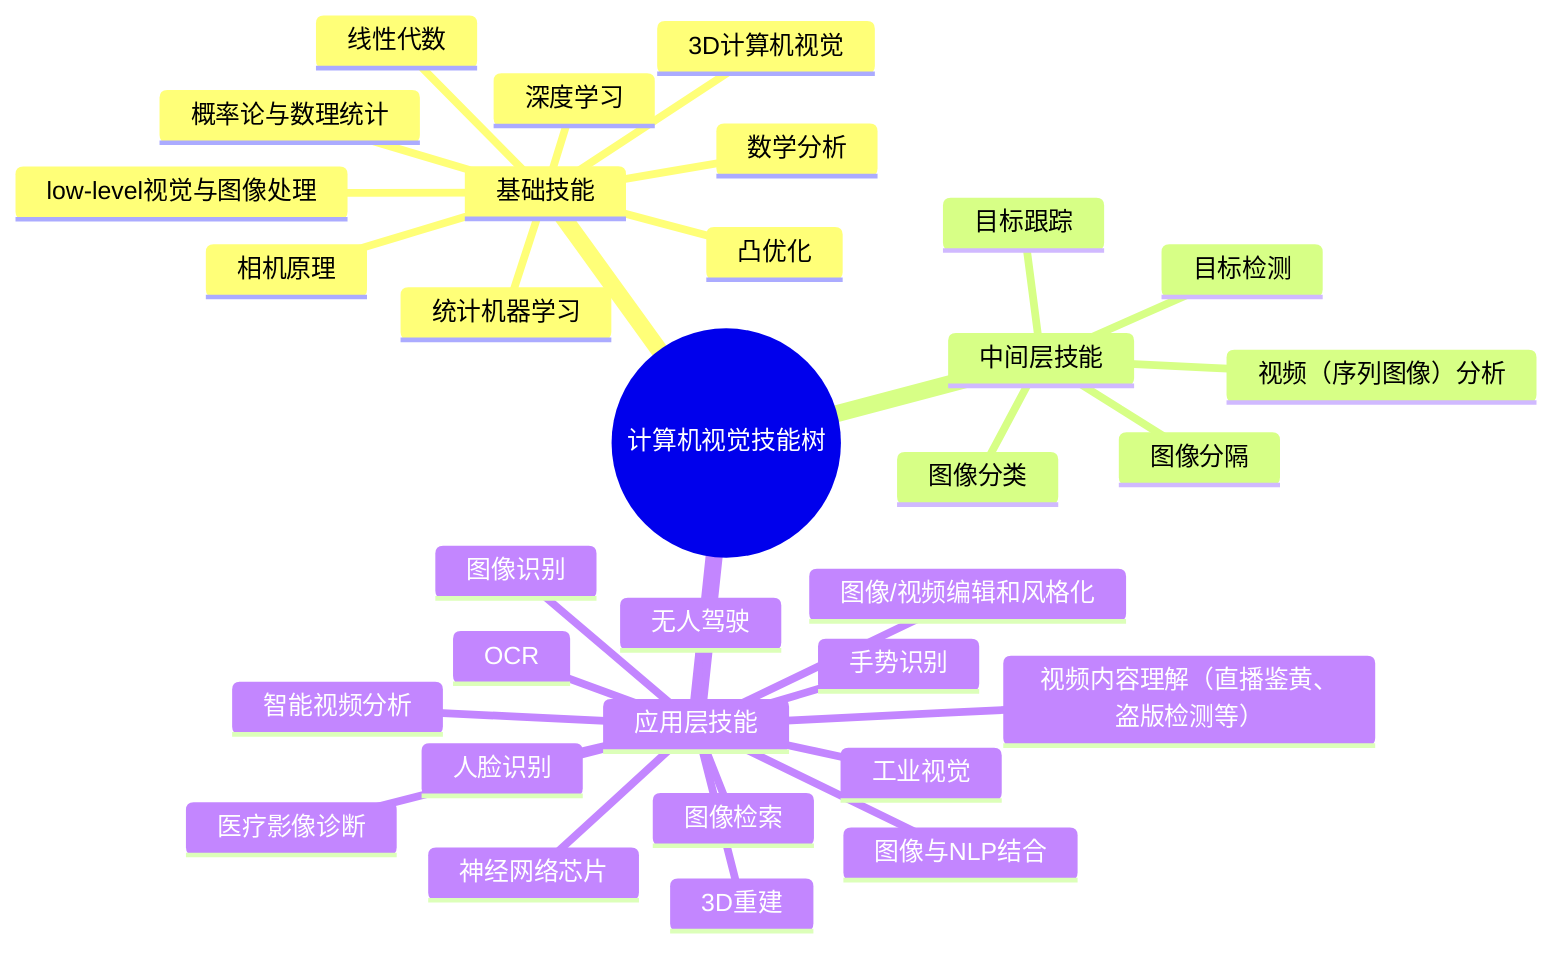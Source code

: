 mindmap
  root((计算机视觉技能树))
    基础技能
      线性代数
      ::icon(fa fa-book)
      概率论与数理统计
      ::icon(fa fa-book)
      统计机器学习
      深度学习
      low-level视觉与图像处理
      3D计算机视觉
      凸优化
      数学分析
      相机原理
    中间层技能
      图像分隔
      图像分类
      目标检测
      目标跟踪
      视频（序列图像）分析
    应用层技能
      神经网络芯片
      医疗影像诊断
      无人驾驶
      工业视觉
      3D重建
      图像与NLP结合
      智能视频分析
      图像/视频编辑和风格化
      人脸识别
      手势识别
      视频内容理解（直播鉴黄、盗版检测等）
      图像识别
      图像检索
      OCR